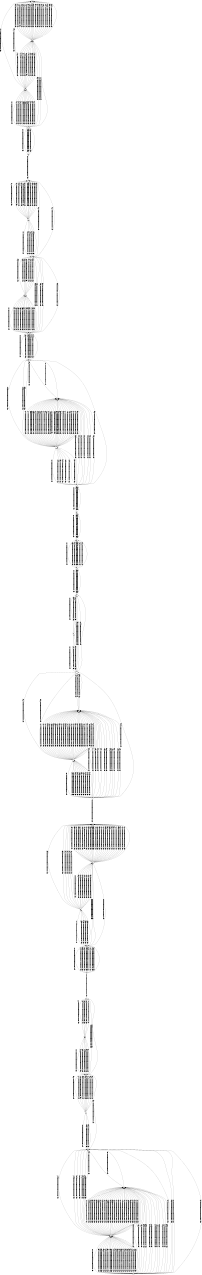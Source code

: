 digraph FST {
rankdir = LR;
size = "8.5,11";
label = "";
center = 1;
orientation = Landscape;
ranksep = "0.4";
nodesep = "0.25";
0 [label = "0", shape = circle, style = bold, fontsize = 14]
	0 -> 1 [label = "<eps>:0000000000000000000000000000000000000/1000", fontsize = 14];
	0 -> 1 [label = "<eps>:1000000000000000000000000000000000000/7.2668", fontsize = 14];
	0 -> 1 [label = "<eps>:0000000000000000000100000000000000000/0.5416", fontsize = 14];
	0 -> 1 [label = "<eps>:0000000000000000001100000000000000000/7.3409", fontsize = 14];
	0 -> 1 [label = "<eps>:0000000000000000000000000000000001100/9.9059", fontsize = 14];
	0 -> 1 [label = "<eps>:0000000000000100000000000000000000000/0.5416", fontsize = 14];
	0 -> 1 [label = "<eps>:0110000000000000000000000000000000000/10.599", fontsize = 14];
	0 -> 1 [label = "<eps>:0000000000000000000000000000000001000/7.6033", fontsize = 14];
	0 -> 1 [label = "<eps>:0000000000000000000000010000000000000/9.2127", fontsize = 14];
	0 -> 1 [label = "<eps>:0010000000000000000000000000000000000/0.5416", fontsize = 14];
	0 -> 1 [label = "<eps>:0000000000000000000000000000010000000/8.2964", fontsize = 14];
	0 -> 1 [label = "<eps>:0000000000000000000000100000000000000/9.9059", fontsize = 14];
	0 -> 1 [label = "<eps>:0000000000010000000000000000000000000/5.6502", fontsize = 14];
	0 -> 1 [label = "<eps>:0000000000001100000000000000000000000/9.9059", fontsize = 14];
	0 -> 1 [label = "<eps>:0000000000000000000110000000000000000/8.8072", fontsize = 14];
	0 -> 1 [label = "<eps>:0000000000000000000000000000001000000/4.2394", fontsize = 14];
	0 -> 1 [label = "<eps>:0011000000000000000000000000000000000/8.9896", fontsize = 14];
	0 -> 1 [label = "<eps>:0000000000000110000000000000000000000/8.9896", fontsize = 14];
	0 -> 1 [label = "<eps>:0000000000000000000000001000000000000/8.8072", fontsize = 14];
	0 -> 1 [label = "<eps>:0000000000000001000000000000000000000/6.687", fontsize = 14];
	0 -> 1 [label = "<eps>:0000000000000000000000000000100000000/6.687", fontsize = 14];
	0 -> 2 [label = "<eps>:1000000000000000000000000000000000000/8.0232", fontsize = 14];
	0 -> 2 [label = "<eps>:0000000000000000000000000000100000000/4.4397", fontsize = 14];
	0 -> 2 [label = "<eps>:0000000000000001000000000000000000000/4.4397", fontsize = 14];
	0 -> 2 [label = "<eps>:0000000000000000000100000000000000000/0.86393", fontsize = 14];
	0 -> 2 [label = "<eps>:0010000000000000000000000000000000000/0.86393", fontsize = 14];
	0 -> 2 [label = "<eps>:0000000000000000001100000000000000000/6.7705", fontsize = 14];
	0 -> 2 [label = "<eps>:0000000000010000000000000000000000000/3.9042", fontsize = 14];
	0 -> 2 [label = "<eps>:0000000000001100000000000000000000000/8.7164", fontsize = 14];
	0 -> 2 [label = "<eps>:0000000000000000000000000000000010000/7.3301", fontsize = 14];
	0 -> 2 [label = "<eps>:0000000100000000000000000000000000000/5.2506", fontsize = 14];
	0 -> 2 [label = "<eps>:0000000000000000000000000000001000000/4.9322", fontsize = 14];
	0 -> 2 [label = "<eps>:0000000000000000001000000000000000000/8.7164", fontsize = 14];
	0 -> 2 [label = "<eps>:0000000000000100000000000000000000000/0.86393", fontsize = 14];
	0 -> 3 [label = "<eps>:0010000000000000000000000000000000000/2.1203", fontsize = 14];
	0 -> 3 [label = "<eps>:1000000000000000000000000000000000000/1.8326", fontsize = 14];
	0 -> 3 [label = "<eps>:0000000000000000000100000000000000000/2.1203", fontsize = 14];
	0 -> 3 [label = "<eps>:0000000000000100000000000000000000000/2.1203", fontsize = 14];
1 [label = "1", shape = circle, style = solid, fontsize = 14]
	1 -> 2 [label = "<eps>:0000000000000000000000000000000000000/1000", fontsize = 14];
	1 -> 2 [label = "<eps>:0000000000000000001000000000000000000/6.2348", fontsize = 14];
	1 -> 2 [label = "<eps>:0000000000000000000100000000000000000/4.1985", fontsize = 14];
	1 -> 2 [label = "<eps>:0000000000000100000000000000000000000/4.1985", fontsize = 14];
	1 -> 2 [label = "<eps>:0010000000000000000000000000000000000/4.1985", fontsize = 14];
	1 -> 2 [label = "<eps>:0000000001000000000000000000000000000/6.6688", fontsize = 14];
	1 -> 2 [label = "<eps>:1000000000000000000000000000000000000/8.5515", fontsize = 14];
	1 -> 2 [label = "<eps>:0000000000000000000000000011000000000/11.191", fontsize = 14];
	1 -> 2 [label = "<eps>:0000000000000000001100000000000000000/7.8948", fontsize = 14];
	1 -> 2 [label = "<eps>:0000000000000000011000000000000000000/10.497", fontsize = 14];
	1 -> 2 [label = "<eps>:0000000000000000000000000000000010000/6.8599", fontsize = 14];
	1 -> 2 [label = "<eps>:0000000100000000000000000000000000000/3.0617", fontsize = 14];
	1 -> 2 [label = "<eps>:0000000010000000000000000000000000000/8.6256", fontsize = 14];
	1 -> 2 [label = "<eps>:0000000000000000000000000000001000000/5.8823", fontsize = 14];
	1 -> 2 [label = "<eps>:0000000000000011000000000000000000000/10.497", fontsize = 14];
	1 -> 2 [label = "<eps>:0000011000000000000000000000000000000/11.191", fontsize = 14];
	1 -> 2 [label = "<eps>:0000000000000000000000000100000000000/10.092", fontsize = 14];
	1 -> 2 [label = "<eps>:0000000000000010000000000000000000000/11.191", fontsize = 14];
	1 -> 2 [label = "<eps>:0000000000000000000000001000000000000/7.6071", fontsize = 14];
	1 -> 2 [label = "<eps>:0000001000000000000000000000000000000/11.191", fontsize = 14];
	1 -> 2 [label = "<eps>:0000001100000000000000000000000000000/11.191", fontsize = 14];
	1 -> 2 [label = "<eps>:0000000000010000000000000000000000000/2.592", fontsize = 14];
	1 -> 2 [label = "<eps>:0000000000000001000000000000000000000/3.0005", fontsize = 14];
	1 -> 2 [label = "<eps>:0001000000000000000000000000000000000/11.191", fontsize = 14];
	1 -> 2 [label = "<eps>:0000000000000000000000000000100000000/3.0005", fontsize = 14];
	1 -> 2 [label = "<eps>:0000000000000000000000000001000000000/11.191", fontsize = 14];
	1 -> 2 [label = "<eps>:0000011100000000000000000000000000000/11.191", fontsize = 14];
	1 -> 3 [label = "<eps>:0000000000010000000000000000000000000/5.5274", fontsize = 14];
	1 -> 3 [label = "<eps>:0000000000000000000000000000100000000/5.5274", fontsize = 14];
	1 -> 3 [label = "<eps>:0000000000000000000000000000001000000/6.2206", fontsize = 14];
	1 -> 3 [label = "<eps>:0000000000000000001000000000000000000/6.2206", fontsize = 14];
	1 -> 3 [label = "<eps>:1000000000000000000000000000000000000/1.9165", fontsize = 14];
	1 -> 3 [label = "<eps>:0000000000000000001100000000000000000/6.2206", fontsize = 14];
	1 -> 3 [label = "<eps>:0000000000000001000000000000000000000/5.5274", fontsize = 14];
2 [label = "2", shape = circle, style = solid, fontsize = 14]
	2 -> 3 [label = "<eps>:0000000000000000000000000000000000000/1000", fontsize = 14];
	2 -> 3 [label = "<eps>:1000000000000000000000000000000000000/1.1833", fontsize = 14];
3 [label = "3", shape = circle, style = solid, fontsize = 14]
	3 -> 4 [label = "<eps>:0000000000000000000000000000000000000/1000", fontsize = 14];
	3 -> 4 [label = "<eps>:0000000000000000000000000000000000001/5.8081", fontsize = 14];
	3 -> 4 [label = "<eps>:0100000000000000000000000000000000000/1.3308", fontsize = 14];
	3 -> 5 [label = "<eps>:0100000000000000000000000000000000000/1.4053", fontsize = 14];
4 [label = "4", shape = circle, style = solid, fontsize = 14]
	4 -> 5 [label = "<eps>:0000000000000000000000000000000000000/1000", fontsize = 14];
	4 -> 5 [label = "<eps>:0000000000000000000000000000000000001/5.5935", fontsize = 14];
	4 -> 5 [label = "<eps>:0000000000000000000000000000001000000/10.381", fontsize = 14];
	4 -> 5 [label = "<eps>:0000000000000000000000000000100000000/8.7716", fontsize = 14];
	4 -> 5 [label = "<eps>:0000000000000001000000000000000000000/8.7716", fontsize = 14];
	4 -> 5 [label = "<eps>:0010000000000000000000000000000000000/7.4906", fontsize = 14];
	4 -> 5 [label = "<eps>:0000000000000100000000000000000000000/7.4906", fontsize = 14];
	4 -> 5 [label = "<eps>:0000000000000000000100000000000000000/7.4906", fontsize = 14];
	4 -> 5 [label = "<eps>:0000000100000000000000000000000000000/4.1744", fontsize = 14];
5 [label = "5", shape = circle, style = solid, fontsize = 14]
	5 -> 6 [label = "<eps>:0000000000000000000000000000000000000/1000", fontsize = 14];
	5 -> 6 [label = "<eps>:0000100000000000000000000000000000000/4.043", fontsize = 14];
	5 -> 6 [label = "<eps>:0001100000000000000000000000000000000/1.2098", fontsize = 14];
	5 -> 6 [label = "<eps>:0011100000000000000000000000000000000/5.1417", fontsize = 14];
	5 -> 6 [label = "<eps>:0001000000000000000000000000000000000/4.4485", fontsize = 14];
	5 -> 6 [label = "<eps>:0000000000000010000000000000000000000/4.4485", fontsize = 14];
	5 -> 7 [label = "<eps>:0001111000000000000000000000000000000/2.3026", fontsize = 14];
	5 -> 7 [label = "<eps>:0001111100000000000000000000000000000/2.3026", fontsize = 14];
6 [label = "6", shape = circle, style = solid, fontsize = 14]
	6 -> 7 [label = "<eps>:0000000000000000000000000000000000000/1000", fontsize = 14];
	6 -> 7 [label = "<eps>:0000000100000000000000000000000000000/2.0149", fontsize = 14];
	6 -> 7 [label = "<eps>:0000000000000000000000000011000000000/1.6094", fontsize = 14];
	6 -> 7 [label = "<eps>:0000011100000000000000000000000000000/1.6094", fontsize = 14];
	6 -> 7 [label = "<eps>:0000011000000000000000000000000000000/1.6094", fontsize = 14];
7 [label = "7", shape = circle, style = solid, fontsize = 14]
	7 -> 8 [label = "<eps>:0000000000000000000000000000000000000/1000", fontsize = 14];
8 [label = "8", shape = circle, style = solid, fontsize = 14]
	8 -> 9 [label = "<eps>:0000000000000000000000000000000000000/1000", fontsize = 14];
	8 -> 9 [label = "<eps>:0000000000000110000000000000000000000/4.3041", fontsize = 14];
	8 -> 9 [label = "<eps>:0000000100000000000000000000000000000/3.2055", fontsize = 14];
	8 -> 9 [label = "<eps>:0000000000000001000000000000000000000/4.9972", fontsize = 14];
	8 -> 9 [label = "<eps>:0000000000000010000000000000000000000/1.5007", fontsize = 14];
	8 -> 9 [label = "<eps>:0000000000000011000000000000000000000/3.2055", fontsize = 14];
	8 -> 9 [label = "<eps>:0001000000000000000000000000000000000/1.5007", fontsize = 14];
	8 -> 9 [label = "<eps>:0011000000000000000000000000000000000/4.3041", fontsize = 14];
	8 -> 9 [label = "<eps>:0000000000000000000000000000100000000/4.9972", fontsize = 14];
9 [label = "9", shape = circle, style = solid, fontsize = 14]
	9 -> 10 [label = "<eps>:0000000000000000000000000000000000000/1000", fontsize = 14];
	9 -> 10 [label = "<eps>:0010000000000000000000000000000000000/3.0954", fontsize = 14];
	9 -> 10 [label = "<eps>:0000000000000000000000000000000000001/5.0413", fontsize = 14];
	9 -> 10 [label = "<eps>:0000000000000000000100000000000000000/3.0954", fontsize = 14];
	9 -> 10 [label = "<eps>:0000000000000100000000000000000000000/3.0954", fontsize = 14];
	9 -> 11 [label = "<eps>:0000000000000000000100000000000000000", fontsize = 14];
	9 -> 11 [label = "<eps>:0010000000000000000000000000000000000", fontsize = 14];
	9 -> 11 [label = "<eps>:0000000000000100000000000000000000000", fontsize = 14];
10 [label = "10", shape = circle, style = solid, fontsize = 14]
	10 -> 11 [label = "<eps>:0000000000000000000000000000000000000/1000", fontsize = 14];
	10 -> 11 [label = "<eps>:0000000000000000000000000000001000000/6.4568", fontsize = 14];
	10 -> 11 [label = "<eps>:0000000000001000000000000000000000000/5.0705", fontsize = 14];
	10 -> 11 [label = "<eps>:0000000000001100000000000000000000000/5.0705", fontsize = 14];
	10 -> 11 [label = "<eps>:0010000000000000000000000000000000000/1.5151", fontsize = 14];
	10 -> 11 [label = "<eps>:0000000000000000000100000000000000000/1.5151", fontsize = 14];
	10 -> 11 [label = "<eps>:0000000000000100000000000000000000000/1.5151", fontsize = 14];
	10 -> 11 [label = "<eps>:0000000000000000000000000000000010000/5.7636", fontsize = 14];
	10 -> 12 [label = "<eps>:0000000000001000000000000000000000000/3.3322", fontsize = 14];
	10 -> 12 [label = "<eps>:0000000000001100000000000000000000000/3.3322", fontsize = 14];
	10 -> 12 [label = "<eps>:0000000000000000000100000000000000000/1.4604", fontsize = 14];
	10 -> 12 [label = "<eps>:0010000000000000000000000000000000000/1.4604", fontsize = 14];
	10 -> 12 [label = "<eps>:0000000000000100000000000000000000000/1.4604", fontsize = 14];
	10 -> 12 [label = "<eps>:0000000000010000000000000000000000000/2.9267", fontsize = 14];
11 [label = "11", shape = circle, style = solid, fontsize = 14]
	11 -> 12 [label = "<eps>:0000000000000000000000000000000000000/1000", fontsize = 14];
	11 -> 12 [label = "<eps>:0000011000000000000000000000000000000/11.191", fontsize = 14];
	11 -> 12 [label = "<eps>:0000000000000000001000000000000000000/6.2348", fontsize = 14];
	11 -> 12 [label = "<eps>:0000000000000000011000000000000000000/10.497", fontsize = 14];
	11 -> 12 [label = "<eps>:0000000000000000000000000000000010000/6.8599", fontsize = 14];
	11 -> 12 [label = "<eps>:0000000000000001000000000000000000000/3.0005", fontsize = 14];
	11 -> 12 [label = "<eps>:0000000000000000000000001000000000000/7.6071", fontsize = 14];
	11 -> 12 [label = "<eps>:0000000000000011000000000000000000000/10.497", fontsize = 14];
	11 -> 12 [label = "<eps>:0000000000000000000000000100000000000/10.092", fontsize = 14];
	11 -> 12 [label = "<eps>:0000000000000000000000000011000000000/11.191", fontsize = 14];
	11 -> 12 [label = "<eps>:0000001100000000000000000000000000000/11.191", fontsize = 14];
	11 -> 12 [label = "<eps>:1000000000000000000000000000000000000/8.5515", fontsize = 14];
	11 -> 12 [label = "<eps>:0000000000000000000100000000000000000/4.1985", fontsize = 14];
	11 -> 12 [label = "<eps>:0000000000000000000000000000001000000/5.8823", fontsize = 14];
	11 -> 12 [label = "<eps>:0000000000000100000000000000000000000/4.1985", fontsize = 14];
	11 -> 12 [label = "<eps>:0010000000000000000000000000000000000/4.1985", fontsize = 14];
	11 -> 12 [label = "<eps>:0000000000000000000000000001000000000/11.191", fontsize = 14];
	11 -> 12 [label = "<eps>:0000000000000000000000000000100000000/3.0005", fontsize = 14];
	11 -> 12 [label = "<eps>:0000000000000000001100000000000000000/7.8948", fontsize = 14];
	11 -> 12 [label = "<eps>:0001000000000000000000000000000000000/11.191", fontsize = 14];
	11 -> 12 [label = "<eps>:0000001000000000000000000000000000000/11.191", fontsize = 14];
	11 -> 12 [label = "<eps>:0000000000010000000000000000000000000/2.592", fontsize = 14];
	11 -> 12 [label = "<eps>:0000000010000000000000000000000000000/8.6256", fontsize = 14];
	11 -> 12 [label = "<eps>:0000000000000010000000000000000000000/11.191", fontsize = 14];
	11 -> 12 [label = "<eps>:0000000001000000000000000000000000000/6.6688", fontsize = 14];
	11 -> 12 [label = "<eps>:0000011100000000000000000000000000000/11.191", fontsize = 14];
	11 -> 12 [label = "<eps>:0000000100000000000000000000000000000/3.0617", fontsize = 14];
12 [label = "12", shape = circle, style = solid, fontsize = 14]
	12 -> 13 [label = "<eps>:0000000000000000000000000000000000000/1000", fontsize = 14];
13 [label = "13", shape = circle, style = solid, fontsize = 14]
	13 -> 14 [label = "<eps>:0000000000000000000000000000000000000/1000", fontsize = 14];
	13 -> 14 [label = "<eps>:0000000000000000000000000000110000000/10.584", fontsize = 14];
	13 -> 14 [label = "<eps>:0000000000011000000000000000000000000/8.7921", fontsize = 14];
	13 -> 14 [label = "<eps>:0000000000000000000000000000100000000/6.1295", fontsize = 14];
	13 -> 14 [label = "<eps>:0000000000000001000000000000000000000/6.1295", fontsize = 14];
	13 -> 14 [label = "<eps>:0000000000000000000000000000001000000/3.9387", fontsize = 14];
	13 -> 14 [label = "<eps>:0000000000010000000000000000000000000/1.4659", fontsize = 14];
	13 -> 14 [label = "<eps>:0000000000000000001100000000000000000/10.584", fontsize = 14];
	13 -> 14 [label = "<eps>:0000000000000000000100000000000000000/5.2415", fontsize = 14];
	13 -> 14 [label = "<eps>:0000000000000100000000000000000000000/5.2415", fontsize = 14];
	13 -> 14 [label = "<eps>:0010000000000000000000000000000000000/5.2415", fontsize = 14];
	13 -> 15 [label = "<eps>:0000000000000000001100000000000000000/9.0813", fontsize = 14];
	13 -> 15 [label = "<eps>:0000000000000000000000000000001000000/4.7772", fontsize = 14];
	13 -> 15 [label = "<eps>:0000000000000000000000000000100000000/4.6504", fontsize = 14];
	13 -> 15 [label = "<eps>:0000000000000000000000000000000010000/9.0813", fontsize = 14];
	13 -> 15 [label = "<eps>:0000000000010000000000000000000000000/1.6248", fontsize = 14];
	13 -> 15 [label = "<eps>:0000000000000100000000000000000000000/5.3677", fontsize = 14];
	13 -> 15 [label = "<eps>:0000000100000000000000000000000000000/5.0923", fontsize = 14];
	13 -> 15 [label = "<eps>:0000000000000000000000001000000000000/9.0813", fontsize = 14];
	13 -> 15 [label = "<eps>:0010000000000000000000000000000000000/5.3677", fontsize = 14];
	13 -> 15 [label = "<eps>:0000000000000000001000000000000000000/7.9826", fontsize = 14];
	13 -> 15 [label = "<eps>:0000000000000000000100000000000000000/5.3677", fontsize = 14];
	13 -> 15 [label = "<eps>:0000000000000001000000000000000000000/4.6504", fontsize = 14];
	13 -> 16 [label = "<eps>:0000000010000000000000000000000000000/0.51083", fontsize = 14];
14 [label = "14", shape = circle, style = solid, fontsize = 14]
	14 -> 15 [label = "<eps>:0000000000000000000000000000000000000/1000", fontsize = 14];
	14 -> 15 [label = "<eps>:0000000000000000000000000000100000000/3.0005", fontsize = 14];
	14 -> 15 [label = "<eps>:0000000000000000001100000000000000000/7.8948", fontsize = 14];
	14 -> 15 [label = "<eps>:0000000000000000000000000001000000000/11.191", fontsize = 14];
	14 -> 15 [label = "<eps>:0001000000000000000000000000000000000/11.191", fontsize = 14];
	14 -> 15 [label = "<eps>:0000001000000000000000000000000000000/11.191", fontsize = 14];
	14 -> 15 [label = "<eps>:1000000000000000000000000000000000000/8.5515", fontsize = 14];
	14 -> 15 [label = "<eps>:0000000000000011000000000000000000000/10.497", fontsize = 14];
	14 -> 15 [label = "<eps>:0000000000010000000000000000000000000/2.592", fontsize = 14];
	14 -> 15 [label = "<eps>:0000000010000000000000000000000000000/8.6256", fontsize = 14];
	14 -> 15 [label = "<eps>:0000000000000000000000000000000010000/6.8599", fontsize = 14];
	14 -> 15 [label = "<eps>:0000000000000000011000000000000000000/10.497", fontsize = 14];
	14 -> 15 [label = "<eps>:0010000000000000000000000000000000000/4.1985", fontsize = 14];
	14 -> 15 [label = "<eps>:0000011000000000000000000000000000000/11.191", fontsize = 14];
	14 -> 15 [label = "<eps>:0000000000000000001000000000000000000/6.2348", fontsize = 14];
	14 -> 15 [label = "<eps>:0000000000000000000000000000001000000/5.8823", fontsize = 14];
	14 -> 15 [label = "<eps>:0000000000000010000000000000000000000/11.191", fontsize = 14];
	14 -> 15 [label = "<eps>:0000000000000000000000001000000000000/7.6071", fontsize = 14];
	14 -> 15 [label = "<eps>:0000011100000000000000000000000000000/11.191", fontsize = 14];
	14 -> 15 [label = "<eps>:0000001100000000000000000000000000000/11.191", fontsize = 14];
	14 -> 15 [label = "<eps>:0000000000000000000100000000000000000/4.1985", fontsize = 14];
	14 -> 15 [label = "<eps>:0000000000000000000000000100000000000/10.092", fontsize = 14];
	14 -> 15 [label = "<eps>:0000000001000000000000000000000000000/6.6688", fontsize = 14];
	14 -> 15 [label = "<eps>:0000000000000001000000000000000000000/3.0005", fontsize = 14];
	14 -> 15 [label = "<eps>:0000000100000000000000000000000000000/3.0617", fontsize = 14];
	14 -> 15 [label = "<eps>:0000000000000000000000000011000000000/11.191", fontsize = 14];
	14 -> 15 [label = "<eps>:0000000000000100000000000000000000000/4.1985", fontsize = 14];
	14 -> 16 [label = "<eps>:0000000010000000000000000000000000000/0.44087", fontsize = 14];
	14 -> 16 [label = "<eps>:0000000110000000000000000000000000000/4.0518", fontsize = 14];
15 [label = "15", shape = circle, style = solid, fontsize = 14]
	15 -> 16 [label = "<eps>:0000000000000000000000000000000000000/1000", fontsize = 14];
	15 -> 16 [label = "<eps>:0000000010000000000000000000000000000/0.32659", fontsize = 14];
	15 -> 16 [label = "<eps>:0000000110000000000000000000000000000/6.1377", fontsize = 14];
16 [label = "16", shape = circle, style = solid, fontsize = 14]
	16 -> 17 [label = "<eps>:0000000000000000000000000000000000000/1000", fontsize = 14];
	16 -> 17 [label = "<eps>:0000000100000000000000000000000000000/7.4134", fontsize = 14];
	16 -> 17 [label = "<eps>:0000000001000000000000000000000000000/0.28728", fontsize = 14];
	16 -> 18 [label = "<eps>:0000000001000000000000000000000000000/4.0164", fontsize = 14];
	16 -> 18 [label = "<eps>:0000000100000000000000000000000000000/4.7095", fontsize = 14];
	16 -> 18 [label = "<eps>:0000000001100000000000000000000000000/3.6109", fontsize = 14];
17 [label = "17", shape = circle, style = solid, fontsize = 14]
	17 -> 18 [label = "<eps>:0000000000000000000000000000000000000/1000", fontsize = 14];
	17 -> 18 [label = "<eps>:0000000000100000000000000000000000000/0.82283", fontsize = 14];
	17 -> 18 [label = "<eps>:0000000000110000000000000000000000000/4.9972", fontsize = 14];
18 [label = "18", shape = circle, style = solid, fontsize = 14]
	18 -> 19 [label = "<eps>:0000000000000000000000000000000000000/1000", fontsize = 14];
	18 -> 19 [label = "<eps>:0000000000000000001000000000000000000/1.5201", fontsize = 14];
	18 -> 19 [label = "<eps>:0000000000000000001100000000000000000/4.4723", fontsize = 14];
19 [label = "19", shape = circle, style = solid, fontsize = 14]
	19 -> 20 [label = "<eps>:0000000000000000000000000000000000000/1000", fontsize = 14];
	19 -> 20 [label = "<eps>:0000000000000000010000000000000000000/6.4552", fontsize = 14];
	19 -> 20 [label = "<eps>:0000000000000000000000000000000010000/7.1483", fontsize = 14];
	19 -> 20 [label = "<eps>:0000000000000000000000110000000000000/4.7505", fontsize = 14];
	19 -> 20 [label = "<eps>:0000000000000000000000000000000001100/4.5093", fontsize = 14];
	19 -> 20 [label = "<eps>:0000000000000000000000000000000001000/1.2961", fontsize = 14];
	19 -> 20 [label = "<eps>:0000000000000000000000100000000000000/4.7505", fontsize = 14];
20 [label = "20", shape = circle, style = solid, fontsize = 14]
	20 -> 21 [label = "<eps>:0000000000000000000000000000000000000/1000", fontsize = 14];
	20 -> 21 [label = "<eps>:0000000000000000000110000000000000000/4.0552", fontsize = 14];
	20 -> 21 [label = "<eps>:0000000000000000000010000000000000000/0.45016", fontsize = 14];
21 [label = "21", shape = circle, style = solid, fontsize = 14]
	21 -> 22 [label = "<eps>:0000000000000000000000000000000000000/1000", fontsize = 14];
	21 -> 22 [label = "<eps>:0000000000000000000001000000000000000/2.9483", fontsize = 14];
	21 -> 22 [label = "<eps>:0000000100000000000000000000000000000/5.9687", fontsize = 14];
22 [label = "22", shape = circle, style = solid, fontsize = 14]
	22 -> 23 [label = "<eps>:0000000000000000000000000000000000000/1000", fontsize = 14];
	22 -> 23 [label = "<eps>:0000000000000100000000000000000000000/6.8211", fontsize = 14];
	22 -> 23 [label = "<eps>:0000000100000000000000000000000000000/4.2562", fontsize = 14];
	22 -> 23 [label = "<eps>:0000000000000000000000011000000000000/7.5143", fontsize = 14];
	22 -> 23 [label = "<eps>:0010000000000000000000000000000000000/6.8211", fontsize = 14];
	22 -> 23 [label = "<eps>:0000000000000000000100000000000000000/6.8211", fontsize = 14];
	22 -> 23 [label = "<eps>:0000000000000000000000001000000000000/1.0733", fontsize = 14];
	22 -> 24 [label = "<eps>:0000000000010000000000000000000000000/3.0505", fontsize = 14];
	22 -> 24 [label = "<eps>:0000000000000000000000001000000000000/1.1226", fontsize = 14];
	22 -> 24 [label = "<eps>:0000000000000000000100000000000000000/4.0313", fontsize = 14];
	22 -> 24 [label = "<eps>:0000000000000100000000000000000000000/4.0313", fontsize = 14];
	22 -> 24 [label = "<eps>:0010000000000000000000000000000000000/4.0313", fontsize = 14];
	22 -> 24 [label = "<eps>:0000000000000001000000000000000000000/4.4368", fontsize = 14];
	22 -> 24 [label = "<eps>:0000000000000000000000000000100000000/4.4368", fontsize = 14];
	22 -> 25 [label = "<eps>:0000000000010000000000000000000000000/1.0986", fontsize = 14];
23 [label = "23", shape = circle, style = solid, fontsize = 14]
	23 -> 24 [label = "<eps>:0000000000000000000000000000000000000/1000", fontsize = 14];
	23 -> 24 [label = "<eps>:0000000000010000000000000000000000000/2.592", fontsize = 14];
	23 -> 24 [label = "<eps>:0000000000000100000000000000000000000/4.1985", fontsize = 14];
	23 -> 24 [label = "<eps>:0000011100000000000000000000000000000/11.191", fontsize = 14];
	23 -> 24 [label = "<eps>:0010000000000000000000000000000000000/4.1985", fontsize = 14];
	23 -> 24 [label = "<eps>:0000000000000001000000000000000000000/3.0005", fontsize = 14];
	23 -> 24 [label = "<eps>:0000000000000000000000000000100000000/3.0005", fontsize = 14];
	23 -> 24 [label = "<eps>:0000011000000000000000000000000000000/11.191", fontsize = 14];
	23 -> 24 [label = "<eps>:0000000000000000000000001000000000000/7.6071", fontsize = 14];
	23 -> 24 [label = "<eps>:0000000000000000001100000000000000000/7.8948", fontsize = 14];
	23 -> 24 [label = "<eps>:0000000000000000000000000001000000000/11.191", fontsize = 14];
	23 -> 24 [label = "<eps>:0001000000000000000000000000000000000/11.191", fontsize = 14];
	23 -> 24 [label = "<eps>:0000001000000000000000000000000000000/11.191", fontsize = 14];
	23 -> 24 [label = "<eps>:0000000000000000000100000000000000000/4.1985", fontsize = 14];
	23 -> 24 [label = "<eps>:0000000000000010000000000000000000000/11.191", fontsize = 14];
	23 -> 24 [label = "<eps>:0000000000000000000000000011000000000/11.191", fontsize = 14];
	23 -> 24 [label = "<eps>:0000000001000000000000000000000000000/6.6688", fontsize = 14];
	23 -> 24 [label = "<eps>:0000000010000000000000000000000000000/8.6256", fontsize = 14];
	23 -> 24 [label = "<eps>:1000000000000000000000000000000000000/8.5515", fontsize = 14];
	23 -> 24 [label = "<eps>:0000000000000011000000000000000000000/10.497", fontsize = 14];
	23 -> 24 [label = "<eps>:0000000000000000000000000000001000000/5.8823", fontsize = 14];
	23 -> 24 [label = "<eps>:0000000000000000001000000000000000000/6.2348", fontsize = 14];
	23 -> 24 [label = "<eps>:0000000000000000000000000100000000000/10.092", fontsize = 14];
	23 -> 24 [label = "<eps>:0000000000000000011000000000000000000/10.497", fontsize = 14];
	23 -> 24 [label = "<eps>:0000000000000000000000000000000010000/6.8599", fontsize = 14];
	23 -> 24 [label = "<eps>:0000001100000000000000000000000000000/11.191", fontsize = 14];
	23 -> 24 [label = "<eps>:0000000100000000000000000000000000000/3.0617", fontsize = 14];
	23 -> 25 [label = "<eps>:0000000000010000000000000000000000000/5.5607", fontsize = 14];
	23 -> 25 [label = "<eps>:0000000100000000000000000000000000000/5.5607", fontsize = 14];
	23 -> 25 [label = "<eps>:0000000000000000000000000100000000000/1.5353", fontsize = 14];
24 [label = "24", shape = circle, style = solid, fontsize = 14]
	24 -> 25 [label = "<eps>:0000000000000000000000000000000000000/1000", fontsize = 14];
	24 -> 25 [label = "<eps>:0000000000000000000000000100000000000/0.84483", fontsize = 14];
25 [label = "25", shape = circle, style = solid, fontsize = 14]
	25 -> 26 [label = "<eps>:0000000000000000000000000000000000000/1000", fontsize = 14];
	25 -> 26 [label = "<eps>:0000011000000000000000000000000000000/0.9694", fontsize = 14];
	25 -> 26 [label = "<eps>:0000000000000000000000000011000000000/0.9694", fontsize = 14];
	25 -> 26 [label = "<eps>:0000011100000000000000000000000000000/3.3673", fontsize = 14];
	25 -> 26 [label = "<eps>:0000000000000000000000000000000000010/3.3673", fontsize = 14];
	25 -> 26 [label = "<eps>:0000000000000000000000000011100000000/3.3673", fontsize = 14];
26 [label = "26", shape = circle, style = solid, fontsize = 14]
	26 -> 27 [label = "<eps>:0000000000000000000000000000000000000/1000", fontsize = 14];
	26 -> 27 [label = "<eps>:0100000000000000000000000000000000000/7.2248", fontsize = 14];
	26 -> 27 [label = "<eps>:0000000100000000000000000000000000000/6.9371", fontsize = 14];
	26 -> 27 [label = "<eps>:0110000000000000000000000000000000000/8.3234", fontsize = 14];
	26 -> 27 [label = "<eps>:0000000000000000000000000000000000110/6.9371", fontsize = 14];
	26 -> 27 [label = "<eps>:0000000000000000000000000000000000011/8.3234", fontsize = 14];
	26 -> 27 [label = "<eps>:0000000000000000000000010000000000000/7.9179", fontsize = 14];
	26 -> 27 [label = "<eps>:0000000000000000000000000000100000000/4.8734", fontsize = 14];
	26 -> 27 [label = "<eps>:0000000000000000000000000000000000010/2.4959", fontsize = 14];
	26 -> 27 [label = "<eps>:0000000000000000000000000000000000001/7.9179", fontsize = 14];
	26 -> 27 [label = "<eps>:0000000000000001000000000000000000000/4.8734", fontsize = 14];
	26 -> 27 [label = "<eps>:0000000000000000000000000000000000100/7.6302", fontsize = 14];
	26 -> 28 [label = "<eps>:0000000000000000000000000000000000010/3.8286", fontsize = 14];
	26 -> 28 [label = "<eps>:0000000000000000000000000000100000000/4.5218", fontsize = 14];
	26 -> 28 [label = "<eps>:0000000000000001000000000000000000000/4.5218", fontsize = 14];
	26 -> 28 [label = "<eps>:0000000000000000000000000000000001000/2.1239", fontsize = 14];
	26 -> 28 [label = "<eps>:0000000000000000000000110000000000000/3.8286", fontsize = 14];
27 [label = "27", shape = circle, style = solid, fontsize = 14]
	27 -> 28 [label = "<eps>:0000000000000000000000000000000000000/1000", fontsize = 14];
	27 -> 28 [label = "<eps>:0000000000000000000000000000000010000/7.1483", fontsize = 14];
	27 -> 28 [label = "<eps>:0000000000000000000000000000000001000/1.2961", fontsize = 14];
	27 -> 28 [label = "<eps>:0000000000000000000000110000000000000/4.7505", fontsize = 14];
	27 -> 28 [label = "<eps>:0000000000000000010000000000000000000/6.4552", fontsize = 14];
	27 -> 28 [label = "<eps>:0000000000000000000000000000000001100/4.5093", fontsize = 14];
	27 -> 28 [label = "<eps>:0000000000000000000000100000000000000/4.7505", fontsize = 14];
28 [label = "28", shape = circle, style = solid, fontsize = 14]
	28 -> 29 [label = "<eps>:0000000000000000000000000000000000000/1000", fontsize = 14];
	28 -> 29 [label = "<eps>:0000000000000000000000000000001100000/1.9238", fontsize = 14];
	28 -> 29 [label = "<eps>:0000000000000000000000000000000100000/2.6674", fontsize = 14];
	28 -> 29 [label = "<eps>:0000000000000000000000000000001000000/3.1079", fontsize = 14];
	28 -> 29 [label = "<eps>:1000000000000000000000000000000000000/2.6224", fontsize = 14];
	28 -> 30 [label = "<eps>:0000000000000000000000000000001000000/1.7918", fontsize = 14];
	28 -> 30 [label = "<eps>:1000000000000000000000000000000000000/1.7918", fontsize = 14];
29 [label = "29", shape = circle, style = solid, fontsize = 14]
	29 -> 30 [label = "<eps>:0000000000000000000000000000000000000/1000", fontsize = 14];
	29 -> 30 [label = "<eps>:0000000000000000000000000000000000010/9.1998", fontsize = 14];
	29 -> 30 [label = "<eps>:0011000000000000000000000000000000000/8.5066", fontsize = 14];
	29 -> 30 [label = "<eps>:0000000000000110000000000000000000000/8.5066", fontsize = 14];
	29 -> 30 [label = "<eps>:0000000000000000000000000000000000100/8.1012", fontsize = 14];
	29 -> 30 [label = "<eps>:0000000000000000000000000000100000000/7.2539", fontsize = 14];
	29 -> 30 [label = "<eps>:0000000000000001000000000000000000000/7.2539", fontsize = 14];
	29 -> 30 [label = "<eps>:0000000100000000000000000000000000000/6.2553", fontsize = 14];
	29 -> 30 [label = "<eps>:0001000000000000000000000000000000000/7.408", fontsize = 14];
	29 -> 30 [label = "<eps>:0000000000000010000000000000000000000/7.408", fontsize = 14];
	29 -> 30 [label = "<eps>:0000000000000000000000000000000010000/8.5066", fontsize = 14];
	29 -> 30 [label = "<eps>:0000000000000000010000000000000000000/9.1998", fontsize = 14];
30 [label = "30", shape = circle, style = solid, fontsize = 14]
	30 -> 31 [label = "<eps>:0000000000000000000000000000000000000/1000", fontsize = 14];
31 [label = "31", shape = circle, style = solid, fontsize = 14]
	31 -> 32 [label = "<eps>:0000000000000000000000000000000000000/1000", fontsize = 14];
	31 -> 32 [label = "<eps>:0000000000000001000000000000000000000/4.0724", fontsize = 14];
	31 -> 32 [label = "<eps>:0000000000000000010000000000000000000/6.375", fontsize = 14];
	31 -> 32 [label = "<eps>:0000000000000000000000000000100000000/4.0724", fontsize = 14];
32 [label = "32", shape = circle, style = solid, fontsize = 14]
	32 -> 33 [label = "<eps>:0000000000000000000000000000000000000/1000", fontsize = 14];
	32 -> 33 [label = "<eps>:0000000000000100000000000000000000000/7.7098", fontsize = 14];
	32 -> 33 [label = "<eps>:0000000000000000000000000000001000000/6.1003", fontsize = 14];
	32 -> 33 [label = "<eps>:0010000000000000000000000000000000000/7.7098", fontsize = 14];
	32 -> 33 [label = "<eps>:0000000000000001000000000000000000000/3.5354", fontsize = 14];
	32 -> 33 [label = "<eps>:0000000000000000000000000000100000000/3.5354", fontsize = 14];
	32 -> 33 [label = "<eps>:0000000100000000000000000000000000000/6.3235", fontsize = 14];
	32 -> 33 [label = "<eps>:0000010000000000000000000000000000000/7.0166", fontsize = 14];
	32 -> 33 [label = "<eps>:0000000000000000000000000010000000000/7.0166", fontsize = 14];
	32 -> 33 [label = "<eps>:0000000000000000000100000000000000000/7.7098", fontsize = 14];
	32 -> 33 [label = "<eps>:0000000000000000000000000000010000000/7.7098", fontsize = 14];
	32 -> 34 [label = "<eps>:0000000000000000000000000000010000000/1.4623", fontsize = 14];
	32 -> 34 [label = "<eps>:0000010000000000000000000000000000000/2.1041", fontsize = 14];
	32 -> 34 [label = "<eps>:0000000000000000000000000010000000000/2.1041", fontsize = 14];
33 [label = "33", shape = circle, style = solid, fontsize = 14]
	33 -> 34 [label = "<eps>:0000000000000000000000000000000000000/1000", fontsize = 14];
	33 -> 34 [label = "<eps>:0000000000000100000000000000000000000/4.9614", fontsize = 14];
	33 -> 34 [label = "<eps>:0000000000000000000000000010000000000/1.6957", fontsize = 14];
	33 -> 34 [label = "<eps>:0000010000000000000000000000000000000/1.6957", fontsize = 14];
	33 -> 34 [label = "<eps>:0010000000000000000000000000000000000/4.9614", fontsize = 14];
	33 -> 34 [label = "<eps>:0000000000000000000100000000000000000/4.9614", fontsize = 14];
	33 -> 34 [label = "<eps>:0000000000000000000000000000011000000/5.1846", fontsize = 14];
	33 -> 34 [label = "<eps>:0000000000000000000000000000010000000/1.1637", fontsize = 14];
	33 -> 34 [label = "<eps>:0000000000000000000000000000000000001/5.8777", fontsize = 14];
	33 -> 35 [label = "<eps>:0000000000000000000000000000010000000/1.1787", fontsize = 14];
	33 -> 35 [label = "<eps>:0000000000000000000000000000000000001/1.4663", fontsize = 14];
34 [label = "34", shape = circle, style = solid, fontsize = 14]
	34 -> 35 [label = "<eps>:0000000000000000000000000000000000000/1000", fontsize = 14];
	34 -> 35 [label = "<eps>:0000000000000001000000000000000000000/8.8088", fontsize = 14];
	34 -> 35 [label = "<eps>:0010000000000000000000000000000000000/8.4521", fontsize = 14];
	34 -> 35 [label = "<eps>:0000000000000100000000000000000000000/8.4521", fontsize = 14];
	34 -> 35 [label = "<eps>:0000000000000000000000000000000001100/10.755", fontsize = 14];
	34 -> 35 [label = "<eps>:0000000000000000000000000000000001000/8.4521", fontsize = 14];
	34 -> 35 [label = "<eps>:0000000000000000000100000000000000000/8.4521", fontsize = 14];
	34 -> 35 [label = "<eps>:0000000000000000000000000000100000000/8.8088", fontsize = 14];
	34 -> 35 [label = "<eps>:0000000000000000000000000000000001111/10.755", fontsize = 14];
	34 -> 35 [label = "<eps>:0000000100000000000000000000000000000/11.448", fontsize = 14];
	34 -> 35 [label = "<eps>:0000000000010000000000000000000000000/6.0633", fontsize = 14];
	34 -> 35 [label = "<eps>:0000000000000000000000000000000000110/10.062", fontsize = 14];
	34 -> 35 [label = "<eps>:0000000000000000000000000000000000111/9.3684", fontsize = 14];
	34 -> 35 [label = "<eps>:0000000000000000000000010000000000000/7.8102", fontsize = 14];
	34 -> 35 [label = "<eps>:0000000000000000000000000000000000001/0.59281", fontsize = 14];
	34 -> 35 [label = "<eps>:0000000000000000010000000000000000000/7.6636", fontsize = 14];
	34 -> 35 [label = "<eps>:0000000000000000000000000000000000011/6.1545", fontsize = 14];
	34 -> 35 [label = "<eps>:0000000000000000000000000000000000100/8.3123", fontsize = 14];
	34 -> 35 [label = "<eps>:0000000000000000000000000000000000010/7.8102", fontsize = 14];
35 [label = "35", shape = doublecircle, style = solid, fontsize = 14]
}
